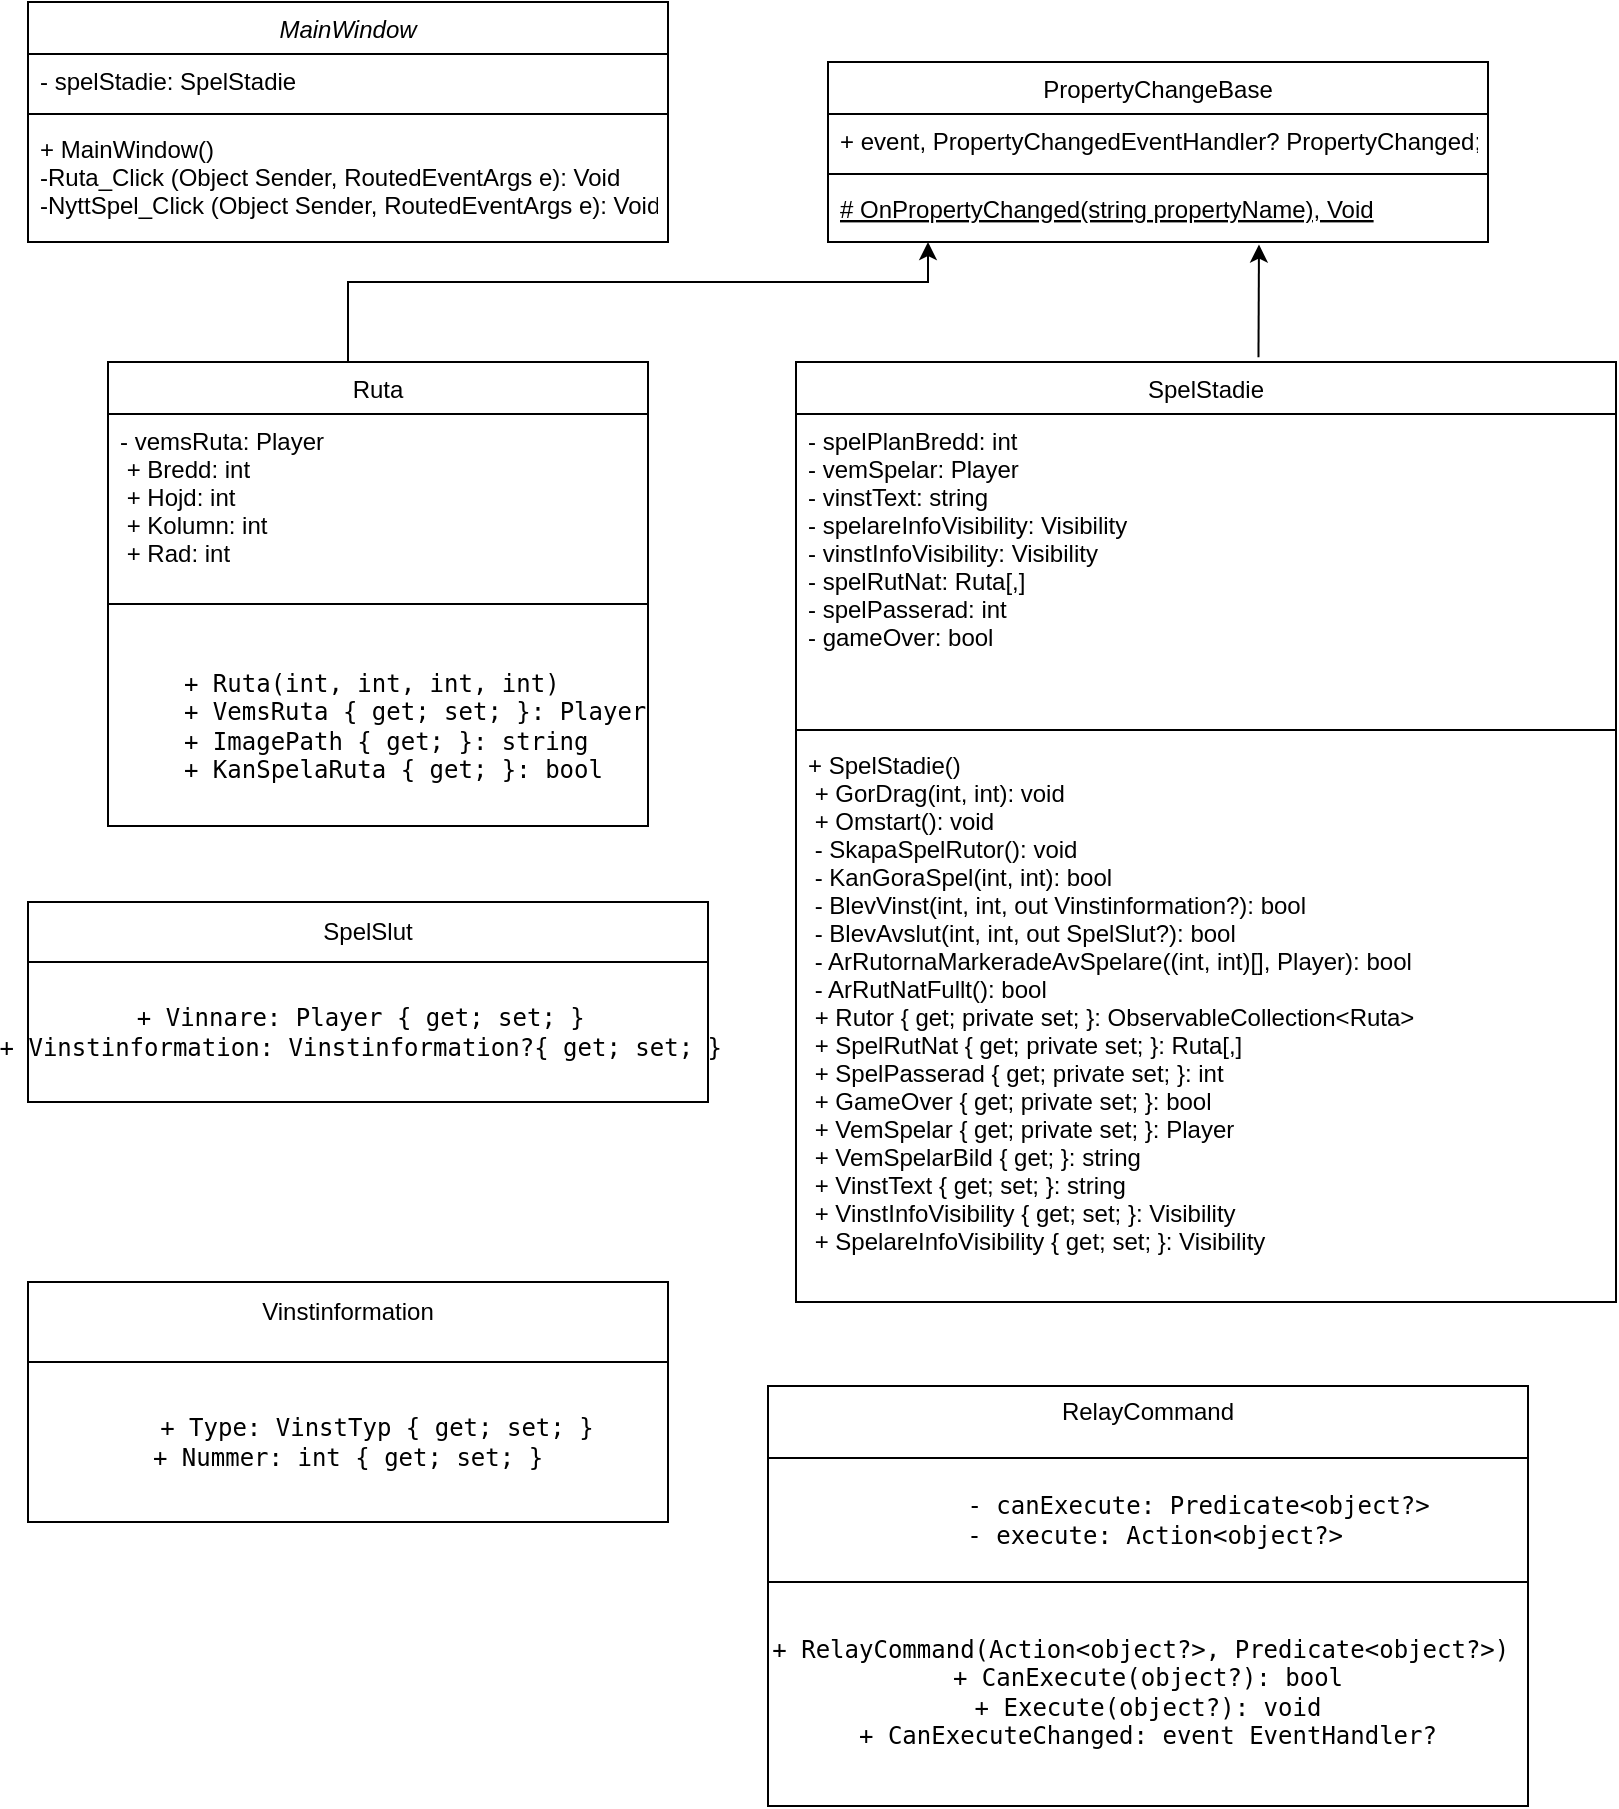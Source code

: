 <mxfile version="24.4.10" type="device">
  <diagram id="C5RBs43oDa-KdzZeNtuy" name="Page-1">
    <mxGraphModel dx="1034" dy="422" grid="1" gridSize="10" guides="1" tooltips="1" connect="1" arrows="1" fold="1" page="1" pageScale="1" pageWidth="827" pageHeight="1169" math="0" shadow="0">
      <root>
        <mxCell id="WIyWlLk6GJQsqaUBKTNV-0" />
        <mxCell id="WIyWlLk6GJQsqaUBKTNV-1" parent="WIyWlLk6GJQsqaUBKTNV-0" />
        <mxCell id="zkfFHV4jXpPFQw0GAbJ--0" value="MainWindow" style="swimlane;fontStyle=2;align=center;verticalAlign=top;childLayout=stackLayout;horizontal=1;startSize=26;horizontalStack=0;resizeParent=1;resizeLast=0;collapsible=1;marginBottom=0;rounded=0;shadow=0;strokeWidth=1;" parent="WIyWlLk6GJQsqaUBKTNV-1" vertex="1">
          <mxGeometry x="30" y="30" width="320" height="120" as="geometry">
            <mxRectangle x="230" y="140" width="160" height="26" as="alternateBounds" />
          </mxGeometry>
        </mxCell>
        <mxCell id="zkfFHV4jXpPFQw0GAbJ--1" value="- spelStadie: SpelStadie" style="text;align=left;verticalAlign=top;spacingLeft=4;spacingRight=4;overflow=hidden;rotatable=0;points=[[0,0.5],[1,0.5]];portConstraint=eastwest;" parent="zkfFHV4jXpPFQw0GAbJ--0" vertex="1">
          <mxGeometry y="26" width="320" height="26" as="geometry" />
        </mxCell>
        <mxCell id="zkfFHV4jXpPFQw0GAbJ--4" value="" style="line;html=1;strokeWidth=1;align=left;verticalAlign=middle;spacingTop=-1;spacingLeft=3;spacingRight=3;rotatable=0;labelPosition=right;points=[];portConstraint=eastwest;" parent="zkfFHV4jXpPFQw0GAbJ--0" vertex="1">
          <mxGeometry y="52" width="320" height="8" as="geometry" />
        </mxCell>
        <mxCell id="zkfFHV4jXpPFQw0GAbJ--5" value="+ MainWindow()&#xa;-Ruta_Click (Object Sender, RoutedEventArgs e): Void&#xa;-NyttSpel_Click (Object Sender, RoutedEventArgs e): Void&#xa;" style="text;align=left;verticalAlign=top;spacingLeft=4;spacingRight=4;overflow=hidden;rotatable=0;points=[[0,0.5],[1,0.5]];portConstraint=eastwest;" parent="zkfFHV4jXpPFQw0GAbJ--0" vertex="1">
          <mxGeometry y="60" width="320" height="60" as="geometry" />
        </mxCell>
        <mxCell id="zkfFHV4jXpPFQw0GAbJ--6" value="PropertyChangeBase" style="swimlane;fontStyle=0;align=center;verticalAlign=top;childLayout=stackLayout;horizontal=1;startSize=26;horizontalStack=0;resizeParent=1;resizeLast=0;collapsible=1;marginBottom=0;rounded=0;shadow=0;strokeWidth=1;" parent="WIyWlLk6GJQsqaUBKTNV-1" vertex="1">
          <mxGeometry x="430" y="60" width="330" height="90" as="geometry">
            <mxRectangle x="130" y="380" width="160" height="26" as="alternateBounds" />
          </mxGeometry>
        </mxCell>
        <mxCell id="zkfFHV4jXpPFQw0GAbJ--8" value="+ event, PropertyChangedEventHandler? PropertyChanged;" style="text;align=left;verticalAlign=top;spacingLeft=4;spacingRight=4;overflow=hidden;rotatable=0;points=[[0,0.5],[1,0.5]];portConstraint=eastwest;rounded=0;shadow=0;html=0;" parent="zkfFHV4jXpPFQw0GAbJ--6" vertex="1">
          <mxGeometry y="26" width="330" height="26" as="geometry" />
        </mxCell>
        <mxCell id="zkfFHV4jXpPFQw0GAbJ--9" value="" style="line;html=1;strokeWidth=1;align=left;verticalAlign=middle;spacingTop=-1;spacingLeft=3;spacingRight=3;rotatable=0;labelPosition=right;points=[];portConstraint=eastwest;" parent="zkfFHV4jXpPFQw0GAbJ--6" vertex="1">
          <mxGeometry y="52" width="330" height="8" as="geometry" />
        </mxCell>
        <mxCell id="zkfFHV4jXpPFQw0GAbJ--10" value="# OnPropertyChanged(string propertyName), Void" style="text;align=left;verticalAlign=top;spacingLeft=4;spacingRight=4;overflow=hidden;rotatable=0;points=[[0,0.5],[1,0.5]];portConstraint=eastwest;fontStyle=4" parent="zkfFHV4jXpPFQw0GAbJ--6" vertex="1">
          <mxGeometry y="60" width="330" height="26" as="geometry" />
        </mxCell>
        <mxCell id="zkfFHV4jXpPFQw0GAbJ--13" value="Ruta" style="swimlane;fontStyle=0;align=center;verticalAlign=top;childLayout=stackLayout;horizontal=1;startSize=26;horizontalStack=0;resizeParent=1;resizeLast=0;collapsible=1;marginBottom=0;rounded=0;shadow=0;strokeWidth=1;" parent="WIyWlLk6GJQsqaUBKTNV-1" vertex="1">
          <mxGeometry x="70" y="210" width="270" height="232" as="geometry">
            <mxRectangle x="340" y="380" width="170" height="26" as="alternateBounds" />
          </mxGeometry>
        </mxCell>
        <mxCell id="zkfFHV4jXpPFQw0GAbJ--14" value="- vemsRuta: Player &#xa; + Bredd: int &#xa; + Hojd: int &#xa; + Kolumn: int &#xa; + Rad: int &#xa;&#xa;" style="text;align=left;verticalAlign=top;spacingLeft=4;spacingRight=4;overflow=hidden;rotatable=0;points=[[0,0.5],[1,0.5]];portConstraint=eastwest;" parent="zkfFHV4jXpPFQw0GAbJ--13" vertex="1">
          <mxGeometry y="26" width="270" height="84" as="geometry" />
        </mxCell>
        <mxCell id="zkfFHV4jXpPFQw0GAbJ--15" value="" style="line;html=1;strokeWidth=1;align=left;verticalAlign=middle;spacingTop=-1;spacingLeft=3;spacingRight=3;rotatable=0;labelPosition=right;points=[];portConstraint=eastwest;" parent="zkfFHV4jXpPFQw0GAbJ--13" vertex="1">
          <mxGeometry y="110" width="270" height="22" as="geometry" />
        </mxCell>
        <mxCell id="VS0Yn6pRpXI_yuxCwANy-1" value="&lt;pre&gt;&lt;code class=&quot;!whitespace-pre hljs language-plaintext&quot;&gt;+ Ruta(int, int, int, int) &lt;br&gt;      + VemsRuta { get; set; }: Player &lt;br&gt;   + ImagePath { get; }: string  &lt;br&gt;   + KanSpelaRuta { get; }: bool &lt;/code&gt;&lt;/pre&gt;" style="text;html=1;align=center;verticalAlign=middle;resizable=0;points=[];autosize=1;strokeColor=none;fillColor=none;" parent="zkfFHV4jXpPFQw0GAbJ--13" vertex="1">
          <mxGeometry y="132" width="270" height="100" as="geometry" />
        </mxCell>
        <mxCell id="zkfFHV4jXpPFQw0GAbJ--17" value="SpelStadie" style="swimlane;fontStyle=0;align=center;verticalAlign=top;childLayout=stackLayout;horizontal=1;startSize=26;horizontalStack=0;resizeParent=1;resizeLast=0;collapsible=1;marginBottom=0;rounded=0;shadow=0;strokeWidth=1;" parent="WIyWlLk6GJQsqaUBKTNV-1" vertex="1">
          <mxGeometry x="414" y="210" width="410" height="470" as="geometry">
            <mxRectangle x="550" y="140" width="160" height="26" as="alternateBounds" />
          </mxGeometry>
        </mxCell>
        <mxCell id="zkfFHV4jXpPFQw0GAbJ--18" value="- spelPlanBredd: int&#xa;- vemSpelar: Player &#xa;- vinstText: string &#xa;- spelareInfoVisibility: Visibility &#xa;- vinstInfoVisibility: Visibility &#xa;- spelRutNat: Ruta[,] &#xa;- spelPasserad: int  &#xa;- gameOver: bool     " style="text;align=left;verticalAlign=top;spacingLeft=4;spacingRight=4;overflow=hidden;rotatable=0;points=[[0,0.5],[1,0.5]];portConstraint=eastwest;" parent="zkfFHV4jXpPFQw0GAbJ--17" vertex="1">
          <mxGeometry y="26" width="410" height="154" as="geometry" />
        </mxCell>
        <mxCell id="zkfFHV4jXpPFQw0GAbJ--23" value="" style="line;html=1;strokeWidth=1;align=left;verticalAlign=middle;spacingTop=-1;spacingLeft=3;spacingRight=3;rotatable=0;labelPosition=right;points=[];portConstraint=eastwest;" parent="zkfFHV4jXpPFQw0GAbJ--17" vertex="1">
          <mxGeometry y="180" width="410" height="8" as="geometry" />
        </mxCell>
        <mxCell id="zkfFHV4jXpPFQw0GAbJ--24" value=" + SpelStadie() &#xa; + GorDrag(int, int): void&#xa; + Omstart(): void &#xa; - SkapaSpelRutor(): void&#xa; - KanGoraSpel(int, int): bool &#xa; - BlevVinst(int, int, out Vinstinformation?): bool &#xa; - BlevAvslut(int, int, out SpelSlut?): bool &#xa; - ArRutornaMarkeradeAvSpelare((int, int)[], Player): bool &#xa; - ArRutNatFullt(): bool &#xa; + Rutor { get; private set; }: ObservableCollection&lt;Ruta&gt; &#xa; + SpelRutNat { get; private set; }: Ruta[,] &#xa; + SpelPasserad { get; private set; }: int &#xa; + GameOver { get; private set; }: bool &#xa; + VemSpelar { get; private set; }: Player &#xa; + VemSpelarBild { get; }: string &#xa; + VinstText { get; set; }: string &#xa; + VinstInfoVisibility { get; set; }: Visibility &#xa; + SpelareInfoVisibility { get; set; }: Visibility " style="text;align=left;verticalAlign=top;spacingLeft=4;spacingRight=4;overflow=hidden;rotatable=0;points=[[0,0.5],[1,0.5]];portConstraint=eastwest;" parent="zkfFHV4jXpPFQw0GAbJ--17" vertex="1">
          <mxGeometry y="188" width="410" height="282" as="geometry" />
        </mxCell>
        <mxCell id="VS0Yn6pRpXI_yuxCwANy-3" value="" style="endArrow=classic;html=1;rounded=0;" parent="WIyWlLk6GJQsqaUBKTNV-1" edge="1">
          <mxGeometry width="50" height="50" relative="1" as="geometry">
            <mxPoint x="190" y="210" as="sourcePoint" />
            <mxPoint x="480" y="150" as="targetPoint" />
            <Array as="points">
              <mxPoint x="190" y="170" />
              <mxPoint x="480" y="170" />
            </Array>
          </mxGeometry>
        </mxCell>
        <mxCell id="VS0Yn6pRpXI_yuxCwANy-5" value="" style="endArrow=classic;html=1;rounded=0;exitX=0.564;exitY=-0.005;exitDx=0;exitDy=0;exitPerimeter=0;entryX=0.653;entryY=1.202;entryDx=0;entryDy=0;entryPerimeter=0;" parent="WIyWlLk6GJQsqaUBKTNV-1" source="zkfFHV4jXpPFQw0GAbJ--17" target="zkfFHV4jXpPFQw0GAbJ--10" edge="1">
          <mxGeometry width="50" height="50" relative="1" as="geometry">
            <mxPoint x="594" y="210" as="sourcePoint" />
            <mxPoint x="644" y="160" as="targetPoint" />
          </mxGeometry>
        </mxCell>
        <mxCell id="VS0Yn6pRpXI_yuxCwANy-6" value="" style="rounded=0;whiteSpace=wrap;html=1;" parent="WIyWlLk6GJQsqaUBKTNV-1" vertex="1">
          <mxGeometry x="30" y="480" width="340" height="100" as="geometry" />
        </mxCell>
        <mxCell id="VS0Yn6pRpXI_yuxCwANy-7" value="" style="endArrow=none;html=1;rounded=0;" parent="WIyWlLk6GJQsqaUBKTNV-1" target="VS0Yn6pRpXI_yuxCwANy-6" edge="1">
          <mxGeometry width="50" height="50" relative="1" as="geometry">
            <mxPoint x="70" y="570" as="sourcePoint" />
            <mxPoint x="120" y="520" as="targetPoint" />
          </mxGeometry>
        </mxCell>
        <mxCell id="VS0Yn6pRpXI_yuxCwANy-13" value="&lt;pre&gt;&lt;code class=&quot;!whitespace-pre hljs language-plaintext&quot;&gt;+ Vinnare: Player { get; set; } &lt;br&gt;&lt;/code&gt;&lt;code class=&quot;!whitespace-pre hljs language-plaintext&quot;&gt;+ Vinstinformation: Vinstinformation?{ get; set; } &lt;/code&gt;&lt;/pre&gt;" style="rounded=0;whiteSpace=wrap;html=1;" parent="WIyWlLk6GJQsqaUBKTNV-1" vertex="1">
          <mxGeometry x="30" y="510" width="340" height="70" as="geometry" />
        </mxCell>
        <mxCell id="VS0Yn6pRpXI_yuxCwANy-17" value="SpelSlut" style="text;html=1;align=center;verticalAlign=middle;whiteSpace=wrap;rounded=0;" parent="WIyWlLk6GJQsqaUBKTNV-1" vertex="1">
          <mxGeometry x="170" y="480" width="60" height="30" as="geometry" />
        </mxCell>
        <mxCell id="VS0Yn6pRpXI_yuxCwANy-18" style="edgeStyle=orthogonalEdgeStyle;rounded=0;orthogonalLoop=1;jettySize=auto;html=1;exitX=0.5;exitY=1;exitDx=0;exitDy=0;" parent="WIyWlLk6GJQsqaUBKTNV-1" source="VS0Yn6pRpXI_yuxCwANy-6" target="VS0Yn6pRpXI_yuxCwANy-6" edge="1">
          <mxGeometry relative="1" as="geometry" />
        </mxCell>
        <mxCell id="VS0Yn6pRpXI_yuxCwANy-19" value="" style="rounded=0;whiteSpace=wrap;html=1;" parent="WIyWlLk6GJQsqaUBKTNV-1" vertex="1">
          <mxGeometry x="30" y="670" width="320" height="120" as="geometry" />
        </mxCell>
        <mxCell id="VS0Yn6pRpXI_yuxCwANy-20" value="" style="rounded=0;whiteSpace=wrap;html=1;" parent="WIyWlLk6GJQsqaUBKTNV-1" vertex="1">
          <mxGeometry x="30" y="710" width="320" height="80" as="geometry" />
        </mxCell>
        <mxCell id="VS0Yn6pRpXI_yuxCwANy-21" value="Vinstinformation" style="text;html=1;align=center;verticalAlign=middle;whiteSpace=wrap;rounded=0;" parent="WIyWlLk6GJQsqaUBKTNV-1" vertex="1">
          <mxGeometry x="135" y="670" width="110" height="30" as="geometry" />
        </mxCell>
        <mxCell id="VS0Yn6pRpXI_yuxCwANy-23" value="&lt;pre&gt;&lt;code class=&quot;!whitespace-pre hljs language-plaintext&quot;&gt;          + Type: VinstTyp &lt;/code&gt;&lt;code class=&quot;!whitespace-pre hljs language-plaintext&quot;&gt;{ get; set; }&lt;/code&gt;&lt;code class=&quot;!whitespace-pre hljs language-plaintext&quot;&gt;      &lt;br&gt;+ Nummer: int &lt;/code&gt;&lt;code class=&quot;!whitespace-pre hljs language-plaintext&quot;&gt;{ get; set; }&lt;/code&gt;&lt;/pre&gt;" style="text;html=1;align=center;verticalAlign=middle;whiteSpace=wrap;rounded=0;" parent="WIyWlLk6GJQsqaUBKTNV-1" vertex="1">
          <mxGeometry x="40" y="720" width="300" height="60" as="geometry" />
        </mxCell>
        <mxCell id="VS0Yn6pRpXI_yuxCwANy-24" value="" style="rounded=0;whiteSpace=wrap;html=1;" parent="WIyWlLk6GJQsqaUBKTNV-1" vertex="1">
          <mxGeometry x="400" y="722" width="380" height="210" as="geometry" />
        </mxCell>
        <mxCell id="VS0Yn6pRpXI_yuxCwANy-25" value="&lt;pre&gt;&lt;code class=&quot;!whitespace-pre hljs language-plaintext&quot;&gt;        - canExecute: Predicate&amp;lt;object?&amp;gt; &lt;br&gt; - execute: Action&amp;lt;object?&amp;gt;&lt;/code&gt;&lt;/pre&gt;" style="rounded=0;whiteSpace=wrap;html=1;" parent="WIyWlLk6GJQsqaUBKTNV-1" vertex="1">
          <mxGeometry x="400" y="758" width="380" height="62" as="geometry" />
        </mxCell>
        <mxCell id="VS0Yn6pRpXI_yuxCwANy-26" value="RelayCommand" style="text;html=1;align=center;verticalAlign=middle;whiteSpace=wrap;rounded=0;" parent="WIyWlLk6GJQsqaUBKTNV-1" vertex="1">
          <mxGeometry x="400" y="720" width="380" height="30" as="geometry" />
        </mxCell>
        <mxCell id="VS0Yn6pRpXI_yuxCwANy-28" value="&lt;pre&gt;&lt;code class=&quot;!whitespace-pre hljs language-plaintext&quot;&gt;+ RelayCommand(Action&amp;lt;object?&amp;gt;, Predicate&amp;lt;object?&amp;gt;) &lt;br&gt;+ CanExecute(object?): bool&lt;br&gt;+ Execute(object?): void&lt;br&gt;+ CanExecuteChanged: event EventHandler?&lt;/code&gt;&lt;/pre&gt;" style="text;html=1;align=center;verticalAlign=middle;whiteSpace=wrap;rounded=0;" parent="WIyWlLk6GJQsqaUBKTNV-1" vertex="1">
          <mxGeometry x="400" y="820" width="380" height="110" as="geometry" />
        </mxCell>
      </root>
    </mxGraphModel>
  </diagram>
</mxfile>
